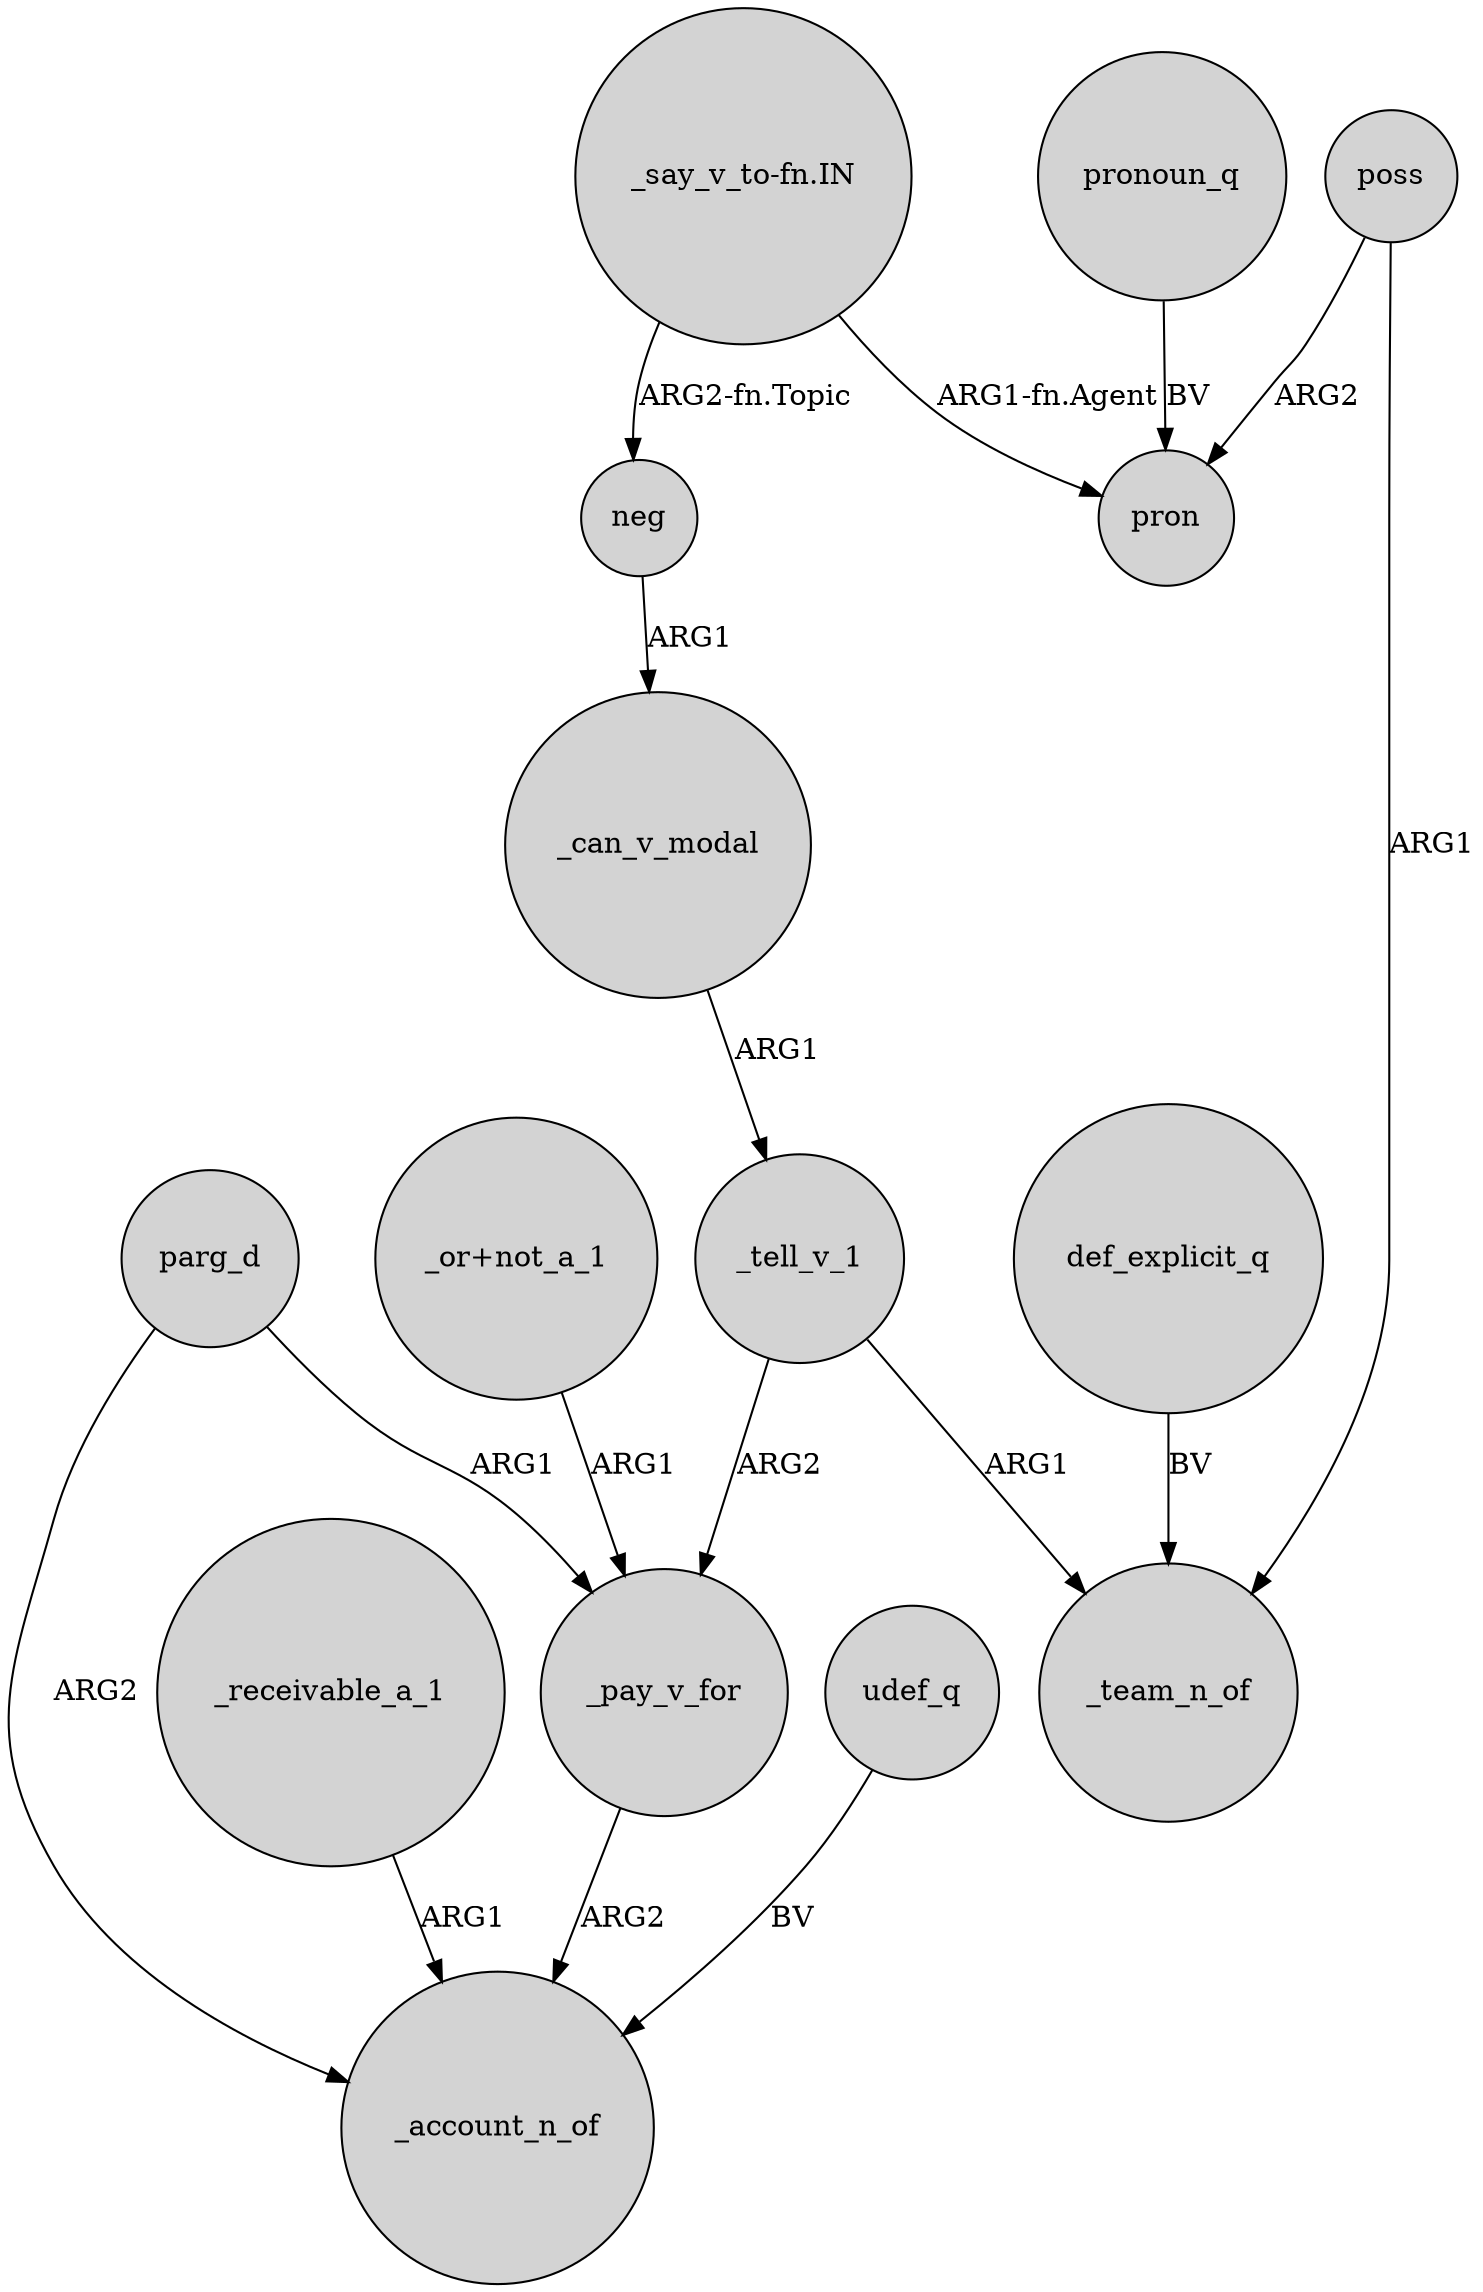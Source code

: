 digraph {
	node [shape=circle style=filled]
	_tell_v_1 -> _pay_v_for [label=ARG2]
	"_say_v_to-fn.IN" -> neg [label="ARG2-fn.Topic"]
	_pay_v_for -> _account_n_of [label=ARG2]
	"_or+not_a_1" -> _pay_v_for [label=ARG1]
	_tell_v_1 -> _team_n_of [label=ARG1]
	_can_v_modal -> _tell_v_1 [label=ARG1]
	poss -> _team_n_of [label=ARG1]
	def_explicit_q -> _team_n_of [label=BV]
	poss -> pron [label=ARG2]
	_receivable_a_1 -> _account_n_of [label=ARG1]
	parg_d -> _account_n_of [label=ARG2]
	udef_q -> _account_n_of [label=BV]
	parg_d -> _pay_v_for [label=ARG1]
	neg -> _can_v_modal [label=ARG1]
	"_say_v_to-fn.IN" -> pron [label="ARG1-fn.Agent"]
	pronoun_q -> pron [label=BV]
}

